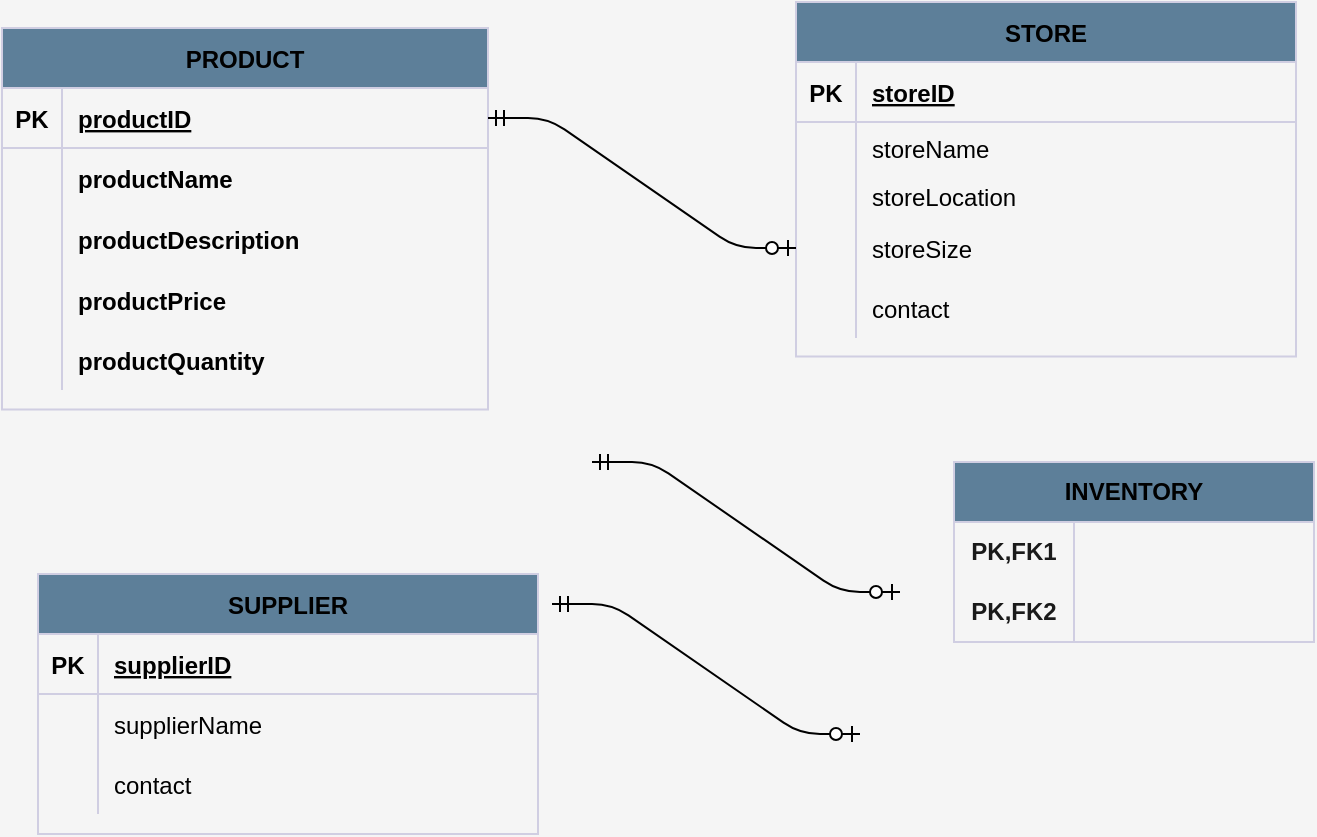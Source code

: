 <mxfile version="24.2.5" type="github">
  <diagram id="R2lEEEUBdFMjLlhIrx00" name="Page-1">
    <mxGraphModel dx="880" dy="444" grid="0" gridSize="10" guides="1" tooltips="1" connect="1" arrows="1" fold="1" page="1" pageScale="1" pageWidth="850" pageHeight="1100" background="#F5F5F5" math="0" shadow="0" extFonts="Permanent Marker^https://fonts.googleapis.com/css?family=Permanent+Marker">
      <root>
        <mxCell id="0" />
        <mxCell id="1" parent="0" />
        <mxCell id="C-vyLk0tnHw3VtMMgP7b-2" value="STORE" style="shape=table;startSize=30;container=1;collapsible=1;childLayout=tableLayout;fixedRows=1;rowLines=0;fontStyle=1;align=center;resizeLast=1;labelBackgroundColor=none;fillColor=#5D7F99;strokeColor=#D0CEE2;fontColor=default;swimlaneLine=1;shadow=0;" parent="1" vertex="1">
          <mxGeometry x="458" y="129" width="250" height="177.25" as="geometry" />
        </mxCell>
        <mxCell id="C-vyLk0tnHw3VtMMgP7b-3" value="" style="shape=partialRectangle;collapsible=0;dropTarget=0;pointerEvents=0;fillColor=none;points=[[0,0.5],[1,0.5]];portConstraint=eastwest;top=0;left=0;right=0;bottom=1;labelBackgroundColor=none;strokeColor=#D0CEE2;fontColor=default;swimlaneLine=1;shadow=0;" parent="C-vyLk0tnHw3VtMMgP7b-2" vertex="1">
          <mxGeometry y="30" width="250" height="30" as="geometry" />
        </mxCell>
        <mxCell id="C-vyLk0tnHw3VtMMgP7b-4" value="PK" style="shape=partialRectangle;overflow=hidden;connectable=0;fillColor=none;top=0;left=0;bottom=0;right=0;fontStyle=1;labelBackgroundColor=none;strokeColor=#D0CEE2;fontColor=default;swimlaneLine=1;shadow=0;" parent="C-vyLk0tnHw3VtMMgP7b-3" vertex="1">
          <mxGeometry width="30" height="30" as="geometry">
            <mxRectangle width="30" height="30" as="alternateBounds" />
          </mxGeometry>
        </mxCell>
        <mxCell id="C-vyLk0tnHw3VtMMgP7b-5" value="storeID" style="shape=partialRectangle;overflow=hidden;connectable=0;fillColor=none;top=0;left=0;bottom=0;right=0;align=left;spacingLeft=6;fontStyle=5;labelBackgroundColor=none;strokeColor=#D0CEE2;fontColor=default;swimlaneLine=1;shadow=0;" parent="C-vyLk0tnHw3VtMMgP7b-3" vertex="1">
          <mxGeometry x="30" width="220" height="30" as="geometry">
            <mxRectangle width="220" height="30" as="alternateBounds" />
          </mxGeometry>
        </mxCell>
        <mxCell id="C-vyLk0tnHw3VtMMgP7b-6" value="" style="shape=partialRectangle;collapsible=0;dropTarget=0;pointerEvents=0;fillColor=none;points=[[0,0.5],[1,0.5]];portConstraint=eastwest;top=0;left=0;right=0;bottom=0;labelBackgroundColor=none;strokeColor=#D0CEE2;fontColor=default;swimlaneLine=1;shadow=0;" parent="C-vyLk0tnHw3VtMMgP7b-2" vertex="1">
          <mxGeometry y="60" width="250" height="26" as="geometry" />
        </mxCell>
        <mxCell id="C-vyLk0tnHw3VtMMgP7b-7" value="" style="shape=partialRectangle;overflow=hidden;connectable=0;fillColor=none;top=0;left=0;bottom=0;right=0;labelBackgroundColor=none;strokeColor=#D0CEE2;fontColor=default;swimlaneLine=1;shadow=0;" parent="C-vyLk0tnHw3VtMMgP7b-6" vertex="1">
          <mxGeometry width="30" height="26" as="geometry">
            <mxRectangle width="30" height="26" as="alternateBounds" />
          </mxGeometry>
        </mxCell>
        <mxCell id="C-vyLk0tnHw3VtMMgP7b-8" value="storeName" style="shape=partialRectangle;overflow=hidden;connectable=0;fillColor=none;top=0;left=0;bottom=0;right=0;align=left;spacingLeft=6;labelBackgroundColor=none;strokeColor=#D0CEE2;fontColor=default;swimlaneLine=1;shadow=0;" parent="C-vyLk0tnHw3VtMMgP7b-6" vertex="1">
          <mxGeometry x="30" width="220" height="26" as="geometry">
            <mxRectangle width="220" height="26" as="alternateBounds" />
          </mxGeometry>
        </mxCell>
        <mxCell id="C-vyLk0tnHw3VtMMgP7b-9" value="" style="shape=partialRectangle;collapsible=0;dropTarget=0;pointerEvents=0;fillColor=none;points=[[0,0.5],[1,0.5]];portConstraint=eastwest;top=0;left=0;right=0;bottom=0;labelBackgroundColor=none;strokeColor=#D0CEE2;fontColor=default;swimlaneLine=1;shadow=0;" parent="C-vyLk0tnHw3VtMMgP7b-2" vertex="1">
          <mxGeometry y="86" width="250" height="22" as="geometry" />
        </mxCell>
        <mxCell id="C-vyLk0tnHw3VtMMgP7b-10" value="" style="shape=partialRectangle;overflow=hidden;connectable=0;fillColor=none;top=0;left=0;bottom=0;right=0;labelBackgroundColor=none;strokeColor=#D0CEE2;fontColor=default;swimlaneLine=1;shadow=0;" parent="C-vyLk0tnHw3VtMMgP7b-9" vertex="1">
          <mxGeometry width="30" height="22" as="geometry">
            <mxRectangle width="30" height="22" as="alternateBounds" />
          </mxGeometry>
        </mxCell>
        <mxCell id="C-vyLk0tnHw3VtMMgP7b-11" value="storeLocation" style="shape=partialRectangle;overflow=hidden;connectable=0;fillColor=none;top=0;left=0;bottom=0;right=0;align=left;spacingLeft=6;labelBackgroundColor=none;strokeColor=#D0CEE2;fontColor=default;swimlaneLine=1;shadow=0;" parent="C-vyLk0tnHw3VtMMgP7b-9" vertex="1">
          <mxGeometry x="30" width="220" height="22" as="geometry">
            <mxRectangle width="220" height="22" as="alternateBounds" />
          </mxGeometry>
        </mxCell>
        <mxCell id="MepqRPYvmtD1R3ZwfDuu-26" value="" style="shape=partialRectangle;collapsible=0;dropTarget=0;pointerEvents=0;fillColor=none;points=[[0,0.5],[1,0.5]];portConstraint=eastwest;top=0;left=0;right=0;bottom=0;labelBackgroundColor=none;strokeColor=#D0CEE2;fontColor=default;swimlaneLine=1;shadow=0;" vertex="1" parent="C-vyLk0tnHw3VtMMgP7b-2">
          <mxGeometry y="108" width="250" height="30" as="geometry" />
        </mxCell>
        <mxCell id="MepqRPYvmtD1R3ZwfDuu-27" value="" style="shape=partialRectangle;overflow=hidden;connectable=0;fillColor=none;top=0;left=0;bottom=0;right=0;labelBackgroundColor=none;strokeColor=#D0CEE2;fontColor=default;swimlaneLine=1;shadow=0;" vertex="1" parent="MepqRPYvmtD1R3ZwfDuu-26">
          <mxGeometry width="30" height="30" as="geometry">
            <mxRectangle width="30" height="30" as="alternateBounds" />
          </mxGeometry>
        </mxCell>
        <mxCell id="MepqRPYvmtD1R3ZwfDuu-28" value="storeSize" style="shape=partialRectangle;overflow=hidden;connectable=0;fillColor=none;top=0;left=0;bottom=0;right=0;align=left;spacingLeft=6;labelBackgroundColor=none;strokeColor=#D0CEE2;fontColor=default;swimlaneLine=1;shadow=0;" vertex="1" parent="MepqRPYvmtD1R3ZwfDuu-26">
          <mxGeometry x="30" width="220" height="30" as="geometry">
            <mxRectangle width="220" height="30" as="alternateBounds" />
          </mxGeometry>
        </mxCell>
        <mxCell id="MepqRPYvmtD1R3ZwfDuu-29" value="" style="shape=partialRectangle;collapsible=0;dropTarget=0;pointerEvents=0;fillColor=none;points=[[0,0.5],[1,0.5]];portConstraint=eastwest;top=0;left=0;right=0;bottom=0;labelBackgroundColor=none;strokeColor=#D0CEE2;fontColor=default;swimlaneLine=1;shadow=0;" vertex="1" parent="C-vyLk0tnHw3VtMMgP7b-2">
          <mxGeometry y="138" width="250" height="30" as="geometry" />
        </mxCell>
        <mxCell id="MepqRPYvmtD1R3ZwfDuu-30" value="&#xa;" style="shape=partialRectangle;overflow=hidden;connectable=0;fillColor=none;top=0;left=0;bottom=0;right=0;labelBackgroundColor=none;strokeColor=#D0CEE2;fontColor=default;swimlaneLine=1;shadow=0;" vertex="1" parent="MepqRPYvmtD1R3ZwfDuu-29">
          <mxGeometry width="30" height="30" as="geometry">
            <mxRectangle width="30" height="30" as="alternateBounds" />
          </mxGeometry>
        </mxCell>
        <mxCell id="MepqRPYvmtD1R3ZwfDuu-31" value="contact" style="shape=partialRectangle;overflow=hidden;connectable=0;fillColor=none;top=0;left=0;bottom=0;right=0;align=left;spacingLeft=6;labelBackgroundColor=none;strokeColor=#D0CEE2;fontColor=default;swimlaneLine=1;shadow=0;" vertex="1" parent="MepqRPYvmtD1R3ZwfDuu-29">
          <mxGeometry x="30" width="220" height="30" as="geometry">
            <mxRectangle width="220" height="30" as="alternateBounds" />
          </mxGeometry>
        </mxCell>
        <mxCell id="C-vyLk0tnHw3VtMMgP7b-13" value="SUPPLIER" style="shape=table;startSize=30;container=1;collapsible=1;childLayout=tableLayout;fixedRows=1;rowLines=0;fontStyle=1;align=center;resizeLast=1;labelBackgroundColor=none;fillColor=#5D7F99;strokeColor=#D0CEE2;fontColor=default;swimlaneLine=1;shadow=0;" parent="1" vertex="1">
          <mxGeometry x="79" y="415" width="250" height="130" as="geometry" />
        </mxCell>
        <mxCell id="C-vyLk0tnHw3VtMMgP7b-14" value="" style="shape=partialRectangle;collapsible=0;dropTarget=0;pointerEvents=0;fillColor=none;points=[[0,0.5],[1,0.5]];portConstraint=eastwest;top=0;left=0;right=0;bottom=1;labelBackgroundColor=none;strokeColor=#D0CEE2;fontColor=default;swimlaneLine=1;shadow=0;" parent="C-vyLk0tnHw3VtMMgP7b-13" vertex="1">
          <mxGeometry y="30" width="250" height="30" as="geometry" />
        </mxCell>
        <mxCell id="C-vyLk0tnHw3VtMMgP7b-15" value="PK" style="shape=partialRectangle;overflow=hidden;connectable=0;fillColor=none;top=0;left=0;bottom=0;right=0;fontStyle=1;labelBackgroundColor=none;strokeColor=#D0CEE2;fontColor=default;swimlaneLine=1;shadow=0;" parent="C-vyLk0tnHw3VtMMgP7b-14" vertex="1">
          <mxGeometry width="30" height="30" as="geometry">
            <mxRectangle width="30" height="30" as="alternateBounds" />
          </mxGeometry>
        </mxCell>
        <mxCell id="C-vyLk0tnHw3VtMMgP7b-16" value="supplierID" style="shape=partialRectangle;overflow=hidden;connectable=0;fillColor=none;top=0;left=0;bottom=0;right=0;align=left;spacingLeft=6;fontStyle=5;labelBackgroundColor=none;strokeColor=#D0CEE2;fontColor=default;swimlaneLine=1;shadow=0;" parent="C-vyLk0tnHw3VtMMgP7b-14" vertex="1">
          <mxGeometry x="30" width="220" height="30" as="geometry">
            <mxRectangle width="220" height="30" as="alternateBounds" />
          </mxGeometry>
        </mxCell>
        <mxCell id="C-vyLk0tnHw3VtMMgP7b-17" value="" style="shape=partialRectangle;collapsible=0;dropTarget=0;pointerEvents=0;fillColor=none;points=[[0,0.5],[1,0.5]];portConstraint=eastwest;top=0;left=0;right=0;bottom=0;labelBackgroundColor=none;strokeColor=#D0CEE2;fontColor=default;swimlaneLine=1;shadow=0;" parent="C-vyLk0tnHw3VtMMgP7b-13" vertex="1">
          <mxGeometry y="60" width="250" height="30" as="geometry" />
        </mxCell>
        <mxCell id="C-vyLk0tnHw3VtMMgP7b-18" value="" style="shape=partialRectangle;overflow=hidden;connectable=0;fillColor=none;top=0;left=0;bottom=0;right=0;labelBackgroundColor=none;strokeColor=#D0CEE2;fontColor=default;swimlaneLine=1;shadow=0;" parent="C-vyLk0tnHw3VtMMgP7b-17" vertex="1">
          <mxGeometry width="30" height="30" as="geometry">
            <mxRectangle width="30" height="30" as="alternateBounds" />
          </mxGeometry>
        </mxCell>
        <mxCell id="C-vyLk0tnHw3VtMMgP7b-19" value="supplierName" style="shape=partialRectangle;overflow=hidden;connectable=0;fillColor=none;top=0;left=0;bottom=0;right=0;align=left;spacingLeft=6;labelBackgroundColor=none;strokeColor=#D0CEE2;fontColor=default;swimlaneLine=1;shadow=0;" parent="C-vyLk0tnHw3VtMMgP7b-17" vertex="1">
          <mxGeometry x="30" width="220" height="30" as="geometry">
            <mxRectangle width="220" height="30" as="alternateBounds" />
          </mxGeometry>
        </mxCell>
        <mxCell id="C-vyLk0tnHw3VtMMgP7b-20" value="" style="shape=partialRectangle;collapsible=0;dropTarget=0;pointerEvents=0;fillColor=none;points=[[0,0.5],[1,0.5]];portConstraint=eastwest;top=0;left=0;right=0;bottom=0;labelBackgroundColor=none;strokeColor=#D0CEE2;fontColor=default;swimlaneLine=1;shadow=0;" parent="C-vyLk0tnHw3VtMMgP7b-13" vertex="1">
          <mxGeometry y="90" width="250" height="30" as="geometry" />
        </mxCell>
        <mxCell id="C-vyLk0tnHw3VtMMgP7b-21" value="" style="shape=partialRectangle;overflow=hidden;connectable=0;fillColor=none;top=0;left=0;bottom=0;right=0;labelBackgroundColor=none;strokeColor=#D0CEE2;fontColor=default;swimlaneLine=1;shadow=0;" parent="C-vyLk0tnHw3VtMMgP7b-20" vertex="1">
          <mxGeometry width="30" height="30" as="geometry">
            <mxRectangle width="30" height="30" as="alternateBounds" />
          </mxGeometry>
        </mxCell>
        <mxCell id="C-vyLk0tnHw3VtMMgP7b-22" value="contact" style="shape=partialRectangle;overflow=hidden;connectable=0;fillColor=none;top=0;left=0;bottom=0;right=0;align=left;spacingLeft=6;labelBackgroundColor=none;strokeColor=#D0CEE2;fontColor=default;swimlaneLine=1;shadow=0;" parent="C-vyLk0tnHw3VtMMgP7b-20" vertex="1">
          <mxGeometry x="30" width="220" height="30" as="geometry">
            <mxRectangle width="220" height="30" as="alternateBounds" />
          </mxGeometry>
        </mxCell>
        <mxCell id="C-vyLk0tnHw3VtMMgP7b-23" value="PRODUCT" style="shape=table;startSize=30;container=1;collapsible=1;childLayout=tableLayout;fixedRows=1;rowLines=0;fontStyle=1;align=center;resizeLast=1;labelBackgroundColor=none;fillColor=#5D7F99;strokeColor=#D0CEE2;fontColor=default;swimlaneLine=1;shadow=0;" parent="1" vertex="1">
          <mxGeometry x="61" y="142" width="243" height="190.75" as="geometry" />
        </mxCell>
        <mxCell id="C-vyLk0tnHw3VtMMgP7b-24" value="" style="shape=partialRectangle;collapsible=0;dropTarget=0;pointerEvents=0;fillColor=none;points=[[0,0.5],[1,0.5]];portConstraint=eastwest;top=0;left=0;right=0;bottom=1;labelBackgroundColor=none;strokeColor=#D0CEE2;fontColor=default;swimlaneLine=1;shadow=0;" parent="C-vyLk0tnHw3VtMMgP7b-23" vertex="1">
          <mxGeometry y="30" width="243" height="30" as="geometry" />
        </mxCell>
        <mxCell id="C-vyLk0tnHw3VtMMgP7b-25" value="PK" style="shape=partialRectangle;overflow=hidden;connectable=0;fillColor=none;top=0;left=0;bottom=0;right=0;fontStyle=1;labelBackgroundColor=none;strokeColor=#D0CEE2;fontColor=default;swimlaneLine=1;shadow=0;" parent="C-vyLk0tnHw3VtMMgP7b-24" vertex="1">
          <mxGeometry width="30" height="30" as="geometry">
            <mxRectangle width="30" height="30" as="alternateBounds" />
          </mxGeometry>
        </mxCell>
        <mxCell id="C-vyLk0tnHw3VtMMgP7b-26" value="productID" style="shape=partialRectangle;overflow=hidden;connectable=0;fillColor=none;top=0;left=0;bottom=0;right=0;align=left;spacingLeft=6;fontStyle=5;labelBackgroundColor=none;strokeColor=#D0CEE2;fontColor=default;swimlaneLine=1;shadow=0;" parent="C-vyLk0tnHw3VtMMgP7b-24" vertex="1">
          <mxGeometry x="30" width="213" height="30" as="geometry">
            <mxRectangle width="213" height="30" as="alternateBounds" />
          </mxGeometry>
        </mxCell>
        <mxCell id="C-vyLk0tnHw3VtMMgP7b-27" value="" style="shape=partialRectangle;collapsible=0;dropTarget=0;pointerEvents=0;fillColor=none;points=[[0,0.5],[1,0.5]];portConstraint=eastwest;top=0;left=0;right=0;bottom=0;labelBackgroundColor=none;strokeColor=#D0CEE2;fontColor=default;swimlaneLine=1;shadow=0;" parent="C-vyLk0tnHw3VtMMgP7b-23" vertex="1">
          <mxGeometry y="60" width="243" height="30" as="geometry" />
        </mxCell>
        <mxCell id="C-vyLk0tnHw3VtMMgP7b-28" value="" style="shape=partialRectangle;overflow=hidden;connectable=0;fillColor=none;top=0;left=0;bottom=0;right=0;labelBackgroundColor=none;strokeColor=#D0CEE2;fontColor=default;swimlaneLine=1;shadow=0;" parent="C-vyLk0tnHw3VtMMgP7b-27" vertex="1">
          <mxGeometry width="30" height="30" as="geometry">
            <mxRectangle width="30" height="30" as="alternateBounds" />
          </mxGeometry>
        </mxCell>
        <mxCell id="C-vyLk0tnHw3VtMMgP7b-29" value="productName" style="shape=partialRectangle;overflow=hidden;connectable=0;fillColor=none;top=0;left=0;bottom=0;right=0;align=left;spacingLeft=6;labelBackgroundColor=none;strokeColor=#D0CEE2;fontColor=default;swimlaneLine=1;shadow=0;fontStyle=1" parent="C-vyLk0tnHw3VtMMgP7b-27" vertex="1">
          <mxGeometry x="30" width="213" height="30" as="geometry">
            <mxRectangle width="213" height="30" as="alternateBounds" />
          </mxGeometry>
        </mxCell>
        <mxCell id="MepqRPYvmtD1R3ZwfDuu-17" style="shape=partialRectangle;collapsible=0;dropTarget=0;pointerEvents=0;fillColor=none;points=[[0,0.5],[1,0.5]];portConstraint=eastwest;top=0;left=0;right=0;bottom=0;labelBackgroundColor=none;strokeColor=#D0CEE2;fontColor=default;swimlaneLine=1;shadow=0;" vertex="1" parent="C-vyLk0tnHw3VtMMgP7b-23">
          <mxGeometry y="90" width="243" height="31" as="geometry" />
        </mxCell>
        <mxCell id="MepqRPYvmtD1R3ZwfDuu-18" style="shape=partialRectangle;overflow=hidden;connectable=0;fillColor=none;top=0;left=0;bottom=0;right=0;labelBackgroundColor=none;strokeColor=#D0CEE2;fontColor=default;swimlaneLine=1;shadow=0;" vertex="1" parent="MepqRPYvmtD1R3ZwfDuu-17">
          <mxGeometry width="30" height="31" as="geometry">
            <mxRectangle width="30" height="31" as="alternateBounds" />
          </mxGeometry>
        </mxCell>
        <mxCell id="MepqRPYvmtD1R3ZwfDuu-19" value="productDescription" style="shape=partialRectangle;overflow=hidden;connectable=0;fillColor=none;top=0;left=0;bottom=0;right=0;align=left;spacingLeft=6;labelBackgroundColor=none;strokeColor=#D0CEE2;fontColor=default;swimlaneLine=1;shadow=0;fontStyle=1" vertex="1" parent="MepqRPYvmtD1R3ZwfDuu-17">
          <mxGeometry x="30" width="213" height="31" as="geometry">
            <mxRectangle width="213" height="31" as="alternateBounds" />
          </mxGeometry>
        </mxCell>
        <mxCell id="MepqRPYvmtD1R3ZwfDuu-20" style="shape=partialRectangle;collapsible=0;dropTarget=0;pointerEvents=0;fillColor=none;points=[[0,0.5],[1,0.5]];portConstraint=eastwest;top=0;left=0;right=0;bottom=0;labelBackgroundColor=none;strokeColor=#D0CEE2;fontColor=default;swimlaneLine=1;shadow=0;" vertex="1" parent="C-vyLk0tnHw3VtMMgP7b-23">
          <mxGeometry y="121" width="243" height="30" as="geometry" />
        </mxCell>
        <mxCell id="MepqRPYvmtD1R3ZwfDuu-21" style="shape=partialRectangle;overflow=hidden;connectable=0;fillColor=none;top=0;left=0;bottom=0;right=0;labelBackgroundColor=none;strokeColor=#D0CEE2;fontColor=default;swimlaneLine=1;shadow=0;" vertex="1" parent="MepqRPYvmtD1R3ZwfDuu-20">
          <mxGeometry width="30" height="30" as="geometry">
            <mxRectangle width="30" height="30" as="alternateBounds" />
          </mxGeometry>
        </mxCell>
        <mxCell id="MepqRPYvmtD1R3ZwfDuu-22" value="productPrice" style="shape=partialRectangle;overflow=hidden;connectable=0;fillColor=none;top=0;left=0;bottom=0;right=0;align=left;spacingLeft=6;labelBackgroundColor=none;strokeColor=#D0CEE2;fontColor=default;swimlaneLine=1;shadow=0;fontStyle=1" vertex="1" parent="MepqRPYvmtD1R3ZwfDuu-20">
          <mxGeometry x="30" width="213" height="30" as="geometry">
            <mxRectangle width="213" height="30" as="alternateBounds" />
          </mxGeometry>
        </mxCell>
        <mxCell id="MepqRPYvmtD1R3ZwfDuu-23" style="shape=partialRectangle;collapsible=0;dropTarget=0;pointerEvents=0;fillColor=none;points=[[0,0.5],[1,0.5]];portConstraint=eastwest;top=0;left=0;right=0;bottom=0;labelBackgroundColor=none;strokeColor=#D0CEE2;fontColor=default;swimlaneLine=1;shadow=0;" vertex="1" parent="C-vyLk0tnHw3VtMMgP7b-23">
          <mxGeometry y="151" width="243" height="30" as="geometry" />
        </mxCell>
        <mxCell id="MepqRPYvmtD1R3ZwfDuu-24" style="shape=partialRectangle;overflow=hidden;connectable=0;fillColor=none;top=0;left=0;bottom=0;right=0;labelBackgroundColor=none;strokeColor=#D0CEE2;fontColor=default;swimlaneLine=1;shadow=0;" vertex="1" parent="MepqRPYvmtD1R3ZwfDuu-23">
          <mxGeometry width="30" height="30" as="geometry">
            <mxRectangle width="30" height="30" as="alternateBounds" />
          </mxGeometry>
        </mxCell>
        <mxCell id="MepqRPYvmtD1R3ZwfDuu-25" value="productQuantity" style="shape=partialRectangle;overflow=hidden;connectable=0;fillColor=none;top=0;left=0;bottom=0;right=0;align=left;spacingLeft=6;labelBackgroundColor=none;strokeColor=#D0CEE2;fontColor=default;swimlaneLine=1;shadow=0;fontStyle=1" vertex="1" parent="MepqRPYvmtD1R3ZwfDuu-23">
          <mxGeometry x="30" width="213" height="30" as="geometry">
            <mxRectangle width="213" height="30" as="alternateBounds" />
          </mxGeometry>
        </mxCell>
        <mxCell id="MepqRPYvmtD1R3ZwfDuu-7" value="" style="edgeStyle=orthogonalEdgeStyle;rounded=1;orthogonalLoop=1;jettySize=auto;html=1;strokeColor=none;fontColor=default;strokeWidth=2;curved=0;startArrow=block;startFill=0;swimlaneLine=1;shadow=0;" edge="1" parent="1" source="C-vyLk0tnHw3VtMMgP7b-27" target="C-vyLk0tnHw3VtMMgP7b-9">
          <mxGeometry relative="1" as="geometry" />
        </mxCell>
        <mxCell id="MepqRPYvmtD1R3ZwfDuu-9" value="" style="edgeStyle=entityRelationEdgeStyle;fontSize=12;html=1;endArrow=ERzeroToOne;startArrow=ERmandOne;rounded=1;strokeColor=#000000;fontColor=#1A1A1A;curved=0;exitX=1;exitY=0.5;exitDx=0;exitDy=0;" edge="1" parent="1" source="C-vyLk0tnHw3VtMMgP7b-24" target="MepqRPYvmtD1R3ZwfDuu-26">
          <mxGeometry width="100" height="100" relative="1" as="geometry">
            <mxPoint x="326" y="282" as="sourcePoint" />
            <mxPoint x="423" y="199" as="targetPoint" />
            <Array as="points">
              <mxPoint x="306" y="290" />
              <mxPoint x="400" y="183" />
              <mxPoint x="397" y="249" />
              <mxPoint x="372" y="276" />
              <mxPoint x="402" y="292" />
              <mxPoint x="397" y="255" />
            </Array>
          </mxGeometry>
        </mxCell>
        <mxCell id="MepqRPYvmtD1R3ZwfDuu-32" value="&lt;font style=&quot;--darkreader-inline-color: #e8e6e3;&quot; data-darkreader-inline-color=&quot;&quot; color=&quot;#000000&quot;&gt;INVENTORY&lt;/font&gt;" style="shape=table;startSize=30;container=1;collapsible=1;childLayout=tableLayout;fixedRows=1;rowLines=0;fontStyle=1;align=center;resizeLast=1;html=1;whiteSpace=wrap;strokeColor=#D0CEE2;fontColor=#1A1A1A;fillColor=#5D7F99;" vertex="1" parent="1">
          <mxGeometry x="537" y="359" width="180" height="90" as="geometry" />
        </mxCell>
        <mxCell id="MepqRPYvmtD1R3ZwfDuu-33" value="" style="shape=tableRow;horizontal=0;startSize=0;swimlaneHead=0;swimlaneBody=0;fillColor=none;collapsible=0;dropTarget=0;points=[[0,0.5],[1,0.5]];portConstraint=eastwest;top=0;left=0;right=0;bottom=0;html=1;strokeColor=#D0CEE2;fontColor=#1A1A1A;" vertex="1" parent="MepqRPYvmtD1R3ZwfDuu-32">
          <mxGeometry y="30" width="180" height="30" as="geometry" />
        </mxCell>
        <mxCell id="MepqRPYvmtD1R3ZwfDuu-34" value="PK,FK1" style="shape=partialRectangle;connectable=0;fillColor=none;top=0;left=0;bottom=0;right=0;fontStyle=1;overflow=hidden;html=1;whiteSpace=wrap;strokeColor=#D0CEE2;fontColor=#1A1A1A;" vertex="1" parent="MepqRPYvmtD1R3ZwfDuu-33">
          <mxGeometry width="60" height="30" as="geometry">
            <mxRectangle width="60" height="30" as="alternateBounds" />
          </mxGeometry>
        </mxCell>
        <mxCell id="MepqRPYvmtD1R3ZwfDuu-35" value="" style="shape=partialRectangle;connectable=0;fillColor=none;top=0;left=0;bottom=0;right=0;align=left;spacingLeft=6;fontStyle=5;overflow=hidden;html=1;whiteSpace=wrap;strokeColor=#D0CEE2;fontColor=#1A1A1A;" vertex="1" parent="MepqRPYvmtD1R3ZwfDuu-33">
          <mxGeometry x="60" width="120" height="30" as="geometry">
            <mxRectangle width="120" height="30" as="alternateBounds" />
          </mxGeometry>
        </mxCell>
        <mxCell id="MepqRPYvmtD1R3ZwfDuu-36" value="" style="shape=tableRow;horizontal=0;startSize=0;swimlaneHead=0;swimlaneBody=0;fillColor=none;collapsible=0;dropTarget=0;points=[[0,0.5],[1,0.5]];portConstraint=eastwest;top=0;left=0;right=0;bottom=1;html=1;strokeColor=#D0CEE2;fontColor=#1A1A1A;" vertex="1" parent="MepqRPYvmtD1R3ZwfDuu-32">
          <mxGeometry y="60" width="180" height="30" as="geometry" />
        </mxCell>
        <mxCell id="MepqRPYvmtD1R3ZwfDuu-37" value="PK,FK2" style="shape=partialRectangle;connectable=0;fillColor=none;top=0;left=0;bottom=0;right=0;fontStyle=1;overflow=hidden;html=1;whiteSpace=wrap;strokeColor=#D0CEE2;fontColor=#1A1A1A;" vertex="1" parent="MepqRPYvmtD1R3ZwfDuu-36">
          <mxGeometry width="60" height="30" as="geometry">
            <mxRectangle width="60" height="30" as="alternateBounds" />
          </mxGeometry>
        </mxCell>
        <mxCell id="MepqRPYvmtD1R3ZwfDuu-38" value="" style="shape=partialRectangle;connectable=0;fillColor=none;top=0;left=0;bottom=0;right=0;align=left;spacingLeft=6;fontStyle=5;overflow=hidden;html=1;whiteSpace=wrap;strokeColor=#D0CEE2;fontColor=#1A1A1A;" vertex="1" parent="MepqRPYvmtD1R3ZwfDuu-36">
          <mxGeometry x="60" width="120" height="30" as="geometry">
            <mxRectangle width="120" height="30" as="alternateBounds" />
          </mxGeometry>
        </mxCell>
        <mxCell id="MepqRPYvmtD1R3ZwfDuu-45" value="" style="edgeStyle=entityRelationEdgeStyle;fontSize=12;html=1;endArrow=ERzeroToOne;startArrow=ERmandOne;rounded=1;strokeColor=#000000;fontColor=#1A1A1A;curved=0;exitX=1;exitY=0.5;exitDx=0;exitDy=0;" edge="1" parent="1">
          <mxGeometry width="100" height="100" relative="1" as="geometry">
            <mxPoint x="356" y="359" as="sourcePoint" />
            <mxPoint x="510" y="424" as="targetPoint" />
            <Array as="points">
              <mxPoint x="358" y="462" />
              <mxPoint x="452" y="355" />
              <mxPoint x="449" y="421" />
              <mxPoint x="424" y="448" />
              <mxPoint x="454" y="464" />
              <mxPoint x="449" y="427" />
            </Array>
          </mxGeometry>
        </mxCell>
        <mxCell id="MepqRPYvmtD1R3ZwfDuu-46" value="" style="edgeStyle=entityRelationEdgeStyle;fontSize=12;html=1;endArrow=ERzeroToOne;startArrow=ERmandOne;rounded=1;strokeColor=#000000;fontColor=#1A1A1A;curved=0;exitX=1;exitY=0.5;exitDx=0;exitDy=0;" edge="1" parent="1">
          <mxGeometry width="100" height="100" relative="1" as="geometry">
            <mxPoint x="336" y="430" as="sourcePoint" />
            <mxPoint x="490" y="495" as="targetPoint" />
            <Array as="points">
              <mxPoint x="373" y="647" />
              <mxPoint x="453" y="616" />
              <mxPoint x="418" y="627" />
              <mxPoint x="338" y="533" />
              <mxPoint x="432" y="426" />
              <mxPoint x="429" y="492" />
              <mxPoint x="404" y="519" />
              <mxPoint x="434" y="535" />
              <mxPoint x="429" y="498" />
            </Array>
          </mxGeometry>
        </mxCell>
      </root>
    </mxGraphModel>
  </diagram>
</mxfile>
